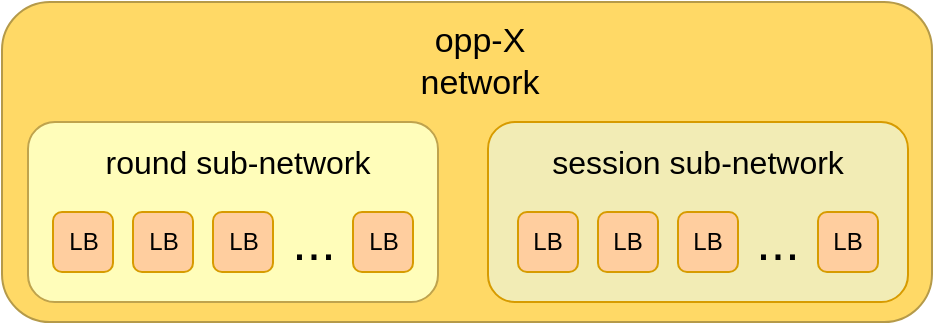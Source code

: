 <mxfile version="10.8.4" type="device"><diagram id="Nujr87CPV6T8Q3hBs17u" name="Page-1"><mxGraphModel dx="1010" dy="543" grid="1" gridSize="10" guides="1" tooltips="1" connect="1" arrows="1" fold="1" page="1" pageScale="1" pageWidth="850" pageHeight="1100" math="0" shadow="0"><root><mxCell id="0"/><mxCell id="1" parent="0"/><mxCell id="yPQdVCDBQvc4E2wcACdI-5" value="" style="rounded=1;whiteSpace=wrap;html=1;fillColor=#FFD966;strokeColor=#B59A49;" parent="1" vertex="1"><mxGeometry x="192" y="50" width="465" height="160" as="geometry"/></mxCell><mxCell id="yPQdVCDBQvc4E2wcACdI-43" value="&lt;div&gt;opp-X &lt;br&gt;&lt;/div&gt;&lt;div&gt;network&lt;/div&gt;" style="text;html=1;strokeColor=none;fillColor=none;align=center;verticalAlign=middle;whiteSpace=wrap;rounded=0;fontSize=17;" parent="1" vertex="1"><mxGeometry x="342" y="70" width="178" height="20" as="geometry"/></mxCell><mxCell id="6KNnIDPHjid5l6uwC7gO-1" value="" style="rounded=1;whiteSpace=wrap;html=1;fillColor=#FFFDBA;strokeColor=#BFA34D;" parent="1" vertex="1"><mxGeometry x="205" y="110" width="205" height="90" as="geometry"/></mxCell><mxCell id="yPQdVCDBQvc4E2wcACdI-37" value="LB" style="rounded=1;whiteSpace=wrap;html=1;strokeColor=#d79b00;fillColor=#FFCE9F;" parent="1" vertex="1"><mxGeometry x="217.5" y="155" width="30" height="30" as="geometry"/></mxCell><mxCell id="yPQdVCDBQvc4E2wcACdI-38" value="LB" style="rounded=1;whiteSpace=wrap;html=1;strokeColor=#d79b00;fillColor=#FFCE9F;" parent="1" vertex="1"><mxGeometry x="257.5" y="155" width="30" height="30" as="geometry"/></mxCell><mxCell id="yPQdVCDBQvc4E2wcACdI-39" value="LB" style="rounded=1;whiteSpace=wrap;html=1;strokeColor=#d79b00;fillColor=#FFCE9F;" parent="1" vertex="1"><mxGeometry x="297.5" y="155" width="30" height="30" as="geometry"/></mxCell><mxCell id="yPQdVCDBQvc4E2wcACdI-40" value="LB" style="rounded=1;whiteSpace=wrap;html=1;strokeColor=#d79b00;fillColor=#FFCE9F;" parent="1" vertex="1"><mxGeometry x="367.5" y="155" width="30" height="30" as="geometry"/></mxCell><mxCell id="6KNnIDPHjid5l6uwC7gO-3" value="&lt;font style=&quot;font-size: 16px&quot;&gt;round sub-network&lt;br&gt;&lt;/font&gt;" style="text;html=1;strokeColor=none;fillColor=none;align=center;verticalAlign=middle;whiteSpace=wrap;rounded=0;" parent="1" vertex="1"><mxGeometry x="225" y="120" width="170" height="20" as="geometry"/></mxCell><mxCell id="6KNnIDPHjid5l6uwC7gO-4" value="" style="rounded=1;whiteSpace=wrap;html=1;fillColor=#F2ECB5;strokeColor=#d79b00;" parent="1" vertex="1"><mxGeometry x="435" y="110" width="210" height="90" as="geometry"/></mxCell><mxCell id="6KNnIDPHjid5l6uwC7gO-5" value="LB" style="rounded=1;whiteSpace=wrap;html=1;strokeColor=#d79b00;fillColor=#FFCE9F;" parent="1" vertex="1"><mxGeometry x="450" y="155" width="30" height="30" as="geometry"/></mxCell><mxCell id="6KNnIDPHjid5l6uwC7gO-6" value="LB" style="rounded=1;whiteSpace=wrap;html=1;strokeColor=#d79b00;fillColor=#FFCE9F;" parent="1" vertex="1"><mxGeometry x="490" y="155" width="30" height="30" as="geometry"/></mxCell><mxCell id="6KNnIDPHjid5l6uwC7gO-7" value="LB" style="rounded=1;whiteSpace=wrap;html=1;strokeColor=#d79b00;fillColor=#FFCE9F;" parent="1" vertex="1"><mxGeometry x="530" y="155" width="30" height="30" as="geometry"/></mxCell><mxCell id="6KNnIDPHjid5l6uwC7gO-8" value="LB" style="rounded=1;whiteSpace=wrap;html=1;strokeColor=#d79b00;fillColor=#FFCE9F;" parent="1" vertex="1"><mxGeometry x="600" y="155" width="30" height="30" as="geometry"/></mxCell><mxCell id="6KNnIDPHjid5l6uwC7gO-10" value="&lt;font style=&quot;font-size: 16px&quot;&gt;session&lt;/font&gt;&lt;font style=&quot;font-size: 16px&quot;&gt;&lt;font style=&quot;font-size: 16px&quot;&gt; sub-network&lt;/font&gt;&lt;br&gt;&lt;/font&gt;" style="text;html=1;strokeColor=none;fillColor=none;align=center;verticalAlign=middle;whiteSpace=wrap;rounded=0;" parent="1" vertex="1"><mxGeometry x="455" y="120" width="170" height="20" as="geometry"/></mxCell><mxCell id="dWxP9cMr-BBgSwnN0s1q-1" value="..." style="text;html=1;strokeColor=none;fillColor=none;align=center;verticalAlign=middle;whiteSpace=wrap;rounded=0;fontSize=26;" vertex="1" parent="1"><mxGeometry x="327.5" y="160" width="40" height="20" as="geometry"/></mxCell><mxCell id="dWxP9cMr-BBgSwnN0s1q-2" value="..." style="text;html=1;strokeColor=none;fillColor=none;align=center;verticalAlign=middle;whiteSpace=wrap;rounded=0;fontSize=26;" vertex="1" parent="1"><mxGeometry x="560" y="160" width="40" height="20" as="geometry"/></mxCell></root></mxGraphModel></diagram></mxfile>